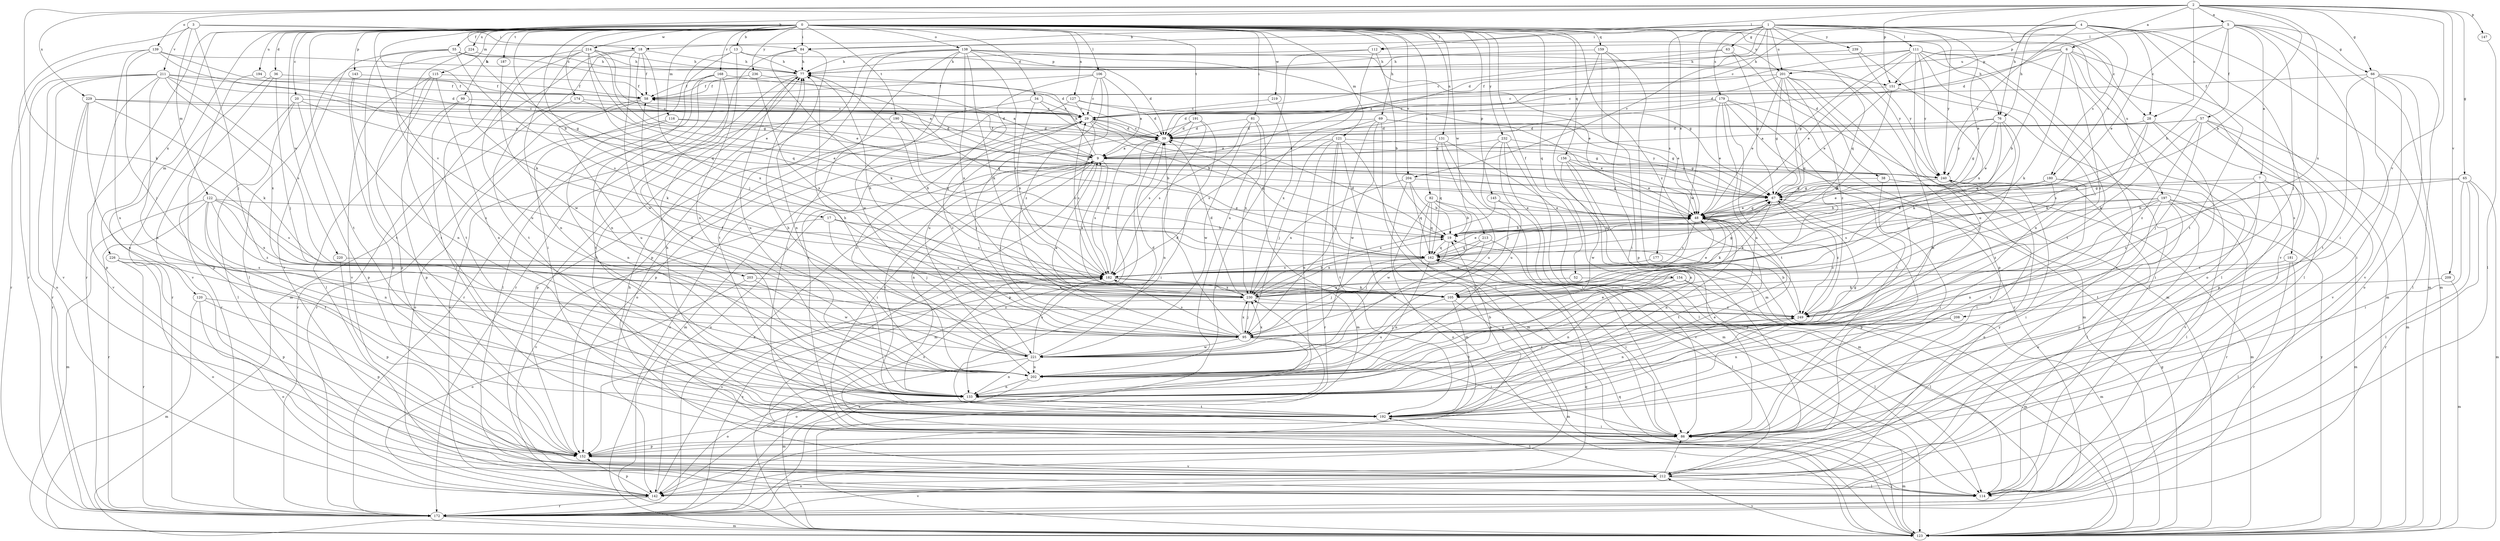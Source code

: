 strict digraph  {
0;
1;
2;
3;
4;
5;
6;
7;
9;
13;
17;
18;
19;
20;
28;
29;
34;
36;
38;
39;
48;
52;
55;
57;
58;
63;
65;
66;
67;
69;
76;
77;
81;
82;
84;
86;
95;
99;
105;
106;
111;
112;
114;
115;
116;
120;
121;
122;
123;
127;
131;
133;
138;
139;
142;
143;
145;
147;
151;
152;
154;
156;
159;
162;
168;
172;
174;
177;
179;
180;
181;
182;
187;
190;
191;
192;
194;
197;
201;
202;
203;
204;
208;
209;
211;
212;
213;
214;
219;
220;
221;
224;
226;
229;
230;
232;
236;
239;
240;
249;
0 -> 13  [label=b];
0 -> 17  [label=b];
0 -> 20  [label=c];
0 -> 28  [label=c];
0 -> 34  [label=d];
0 -> 36  [label=d];
0 -> 48  [label=e];
0 -> 52  [label=f];
0 -> 55  [label=f];
0 -> 69  [label=h];
0 -> 76  [label=h];
0 -> 81  [label=i];
0 -> 82  [label=i];
0 -> 84  [label=i];
0 -> 95  [label=j];
0 -> 99  [label=k];
0 -> 105  [label=k];
0 -> 106  [label=l];
0 -> 115  [label=m];
0 -> 116  [label=m];
0 -> 120  [label=m];
0 -> 121  [label=m];
0 -> 127  [label=n];
0 -> 131  [label=n];
0 -> 138  [label=o];
0 -> 143  [label=p];
0 -> 145  [label=p];
0 -> 154  [label=q];
0 -> 156  [label=q];
0 -> 159  [label=q];
0 -> 168  [label=r];
0 -> 172  [label=r];
0 -> 174  [label=s];
0 -> 187  [label=t];
0 -> 190  [label=t];
0 -> 191  [label=t];
0 -> 192  [label=t];
0 -> 194  [label=u];
0 -> 203  [label=v];
0 -> 204  [label=v];
0 -> 213  [label=w];
0 -> 214  [label=w];
0 -> 219  [label=w];
0 -> 220  [label=w];
0 -> 224  [label=x];
0 -> 226  [label=x];
0 -> 232  [label=y];
0 -> 236  [label=y];
0 -> 249  [label=z];
1 -> 18  [label=b];
1 -> 38  [label=d];
1 -> 39  [label=d];
1 -> 48  [label=e];
1 -> 63  [label=g];
1 -> 84  [label=i];
1 -> 111  [label=l];
1 -> 162  [label=q];
1 -> 177  [label=s];
1 -> 179  [label=s];
1 -> 180  [label=s];
1 -> 197  [label=u];
1 -> 201  [label=u];
1 -> 204  [label=v];
1 -> 221  [label=w];
1 -> 239  [label=y];
1 -> 240  [label=y];
2 -> 5  [label=a];
2 -> 6  [label=a];
2 -> 18  [label=b];
2 -> 19  [label=b];
2 -> 28  [label=c];
2 -> 65  [label=g];
2 -> 66  [label=g];
2 -> 76  [label=h];
2 -> 105  [label=k];
2 -> 112  [label=l];
2 -> 139  [label=o];
2 -> 147  [label=p];
2 -> 151  [label=p];
2 -> 208  [label=v];
2 -> 209  [label=v];
2 -> 229  [label=x];
2 -> 230  [label=x];
3 -> 84  [label=i];
3 -> 95  [label=j];
3 -> 122  [label=m];
3 -> 172  [label=r];
3 -> 201  [label=u];
3 -> 211  [label=v];
4 -> 28  [label=c];
4 -> 29  [label=c];
4 -> 76  [label=h];
4 -> 84  [label=i];
4 -> 123  [label=m];
4 -> 151  [label=p];
4 -> 180  [label=s];
4 -> 192  [label=t];
4 -> 212  [label=v];
4 -> 240  [label=y];
5 -> 7  [label=a];
5 -> 19  [label=b];
5 -> 39  [label=d];
5 -> 48  [label=e];
5 -> 57  [label=f];
5 -> 66  [label=g];
5 -> 86  [label=i];
5 -> 95  [label=j];
5 -> 112  [label=l];
5 -> 123  [label=m];
6 -> 19  [label=b];
6 -> 39  [label=d];
6 -> 105  [label=k];
6 -> 114  [label=l];
6 -> 123  [label=m];
6 -> 142  [label=o];
6 -> 151  [label=p];
6 -> 201  [label=u];
6 -> 249  [label=z];
7 -> 67  [label=g];
7 -> 181  [label=s];
7 -> 192  [label=t];
7 -> 212  [label=v];
7 -> 249  [label=z];
9 -> 58  [label=f];
9 -> 77  [label=h];
9 -> 86  [label=i];
9 -> 95  [label=j];
9 -> 114  [label=l];
9 -> 133  [label=n];
9 -> 142  [label=o];
9 -> 182  [label=s];
9 -> 192  [label=t];
9 -> 240  [label=y];
13 -> 77  [label=h];
13 -> 86  [label=i];
13 -> 133  [label=n];
13 -> 151  [label=p];
13 -> 202  [label=u];
17 -> 19  [label=b];
17 -> 95  [label=j];
17 -> 182  [label=s];
17 -> 212  [label=v];
18 -> 48  [label=e];
18 -> 58  [label=f];
18 -> 77  [label=h];
18 -> 123  [label=m];
18 -> 192  [label=t];
18 -> 221  [label=w];
18 -> 230  [label=x];
19 -> 39  [label=d];
19 -> 95  [label=j];
19 -> 162  [label=q];
20 -> 29  [label=c];
20 -> 105  [label=k];
20 -> 114  [label=l];
20 -> 152  [label=p];
20 -> 172  [label=r];
28 -> 39  [label=d];
28 -> 86  [label=i];
28 -> 105  [label=k];
28 -> 152  [label=p];
28 -> 182  [label=s];
29 -> 39  [label=d];
29 -> 67  [label=g];
29 -> 123  [label=m];
29 -> 162  [label=q];
29 -> 182  [label=s];
34 -> 19  [label=b];
34 -> 29  [label=c];
34 -> 142  [label=o];
34 -> 182  [label=s];
36 -> 58  [label=f];
36 -> 95  [label=j];
36 -> 172  [label=r];
36 -> 212  [label=v];
38 -> 67  [label=g];
38 -> 86  [label=i];
38 -> 123  [label=m];
39 -> 9  [label=a];
39 -> 29  [label=c];
39 -> 123  [label=m];
39 -> 152  [label=p];
48 -> 19  [label=b];
48 -> 67  [label=g];
48 -> 105  [label=k];
48 -> 133  [label=n];
48 -> 182  [label=s];
48 -> 192  [label=t];
48 -> 249  [label=z];
52 -> 105  [label=k];
52 -> 114  [label=l];
55 -> 39  [label=d];
55 -> 77  [label=h];
55 -> 162  [label=q];
55 -> 182  [label=s];
55 -> 192  [label=t];
55 -> 202  [label=u];
55 -> 212  [label=v];
57 -> 9  [label=a];
57 -> 39  [label=d];
57 -> 86  [label=i];
57 -> 95  [label=j];
57 -> 105  [label=k];
57 -> 123  [label=m];
57 -> 212  [label=v];
57 -> 249  [label=z];
58 -> 29  [label=c];
58 -> 172  [label=r];
58 -> 202  [label=u];
63 -> 29  [label=c];
63 -> 67  [label=g];
63 -> 77  [label=h];
63 -> 123  [label=m];
65 -> 19  [label=b];
65 -> 67  [label=g];
65 -> 86  [label=i];
65 -> 114  [label=l];
65 -> 123  [label=m];
65 -> 172  [label=r];
66 -> 58  [label=f];
66 -> 86  [label=i];
66 -> 114  [label=l];
66 -> 142  [label=o];
66 -> 192  [label=t];
66 -> 212  [label=v];
67 -> 48  [label=e];
67 -> 105  [label=k];
67 -> 152  [label=p];
67 -> 249  [label=z];
69 -> 39  [label=d];
69 -> 48  [label=e];
69 -> 67  [label=g];
69 -> 95  [label=j];
69 -> 123  [label=m];
69 -> 182  [label=s];
69 -> 221  [label=w];
76 -> 39  [label=d];
76 -> 48  [label=e];
76 -> 67  [label=g];
76 -> 95  [label=j];
76 -> 105  [label=k];
76 -> 162  [label=q];
76 -> 240  [label=y];
77 -> 58  [label=f];
77 -> 142  [label=o];
77 -> 202  [label=u];
81 -> 39  [label=d];
81 -> 123  [label=m];
81 -> 182  [label=s];
81 -> 221  [label=w];
81 -> 230  [label=x];
82 -> 19  [label=b];
82 -> 48  [label=e];
82 -> 142  [label=o];
82 -> 152  [label=p];
82 -> 162  [label=q];
82 -> 221  [label=w];
84 -> 77  [label=h];
84 -> 105  [label=k];
84 -> 133  [label=n];
84 -> 172  [label=r];
86 -> 77  [label=h];
86 -> 123  [label=m];
86 -> 152  [label=p];
86 -> 182  [label=s];
95 -> 9  [label=a];
95 -> 29  [label=c];
95 -> 39  [label=d];
95 -> 86  [label=i];
95 -> 142  [label=o];
95 -> 182  [label=s];
95 -> 221  [label=w];
95 -> 230  [label=x];
99 -> 29  [label=c];
99 -> 86  [label=i];
99 -> 152  [label=p];
105 -> 77  [label=h];
105 -> 123  [label=m];
105 -> 192  [label=t];
105 -> 202  [label=u];
106 -> 9  [label=a];
106 -> 29  [label=c];
106 -> 58  [label=f];
106 -> 86  [label=i];
106 -> 202  [label=u];
106 -> 249  [label=z];
111 -> 9  [label=a];
111 -> 48  [label=e];
111 -> 67  [label=g];
111 -> 77  [label=h];
111 -> 114  [label=l];
111 -> 133  [label=n];
111 -> 192  [label=t];
111 -> 202  [label=u];
111 -> 212  [label=v];
111 -> 240  [label=y];
112 -> 19  [label=b];
112 -> 77  [label=h];
112 -> 172  [label=r];
112 -> 202  [label=u];
114 -> 77  [label=h];
115 -> 58  [label=f];
115 -> 114  [label=l];
115 -> 133  [label=n];
115 -> 152  [label=p];
115 -> 212  [label=v];
116 -> 39  [label=d];
116 -> 67  [label=g];
116 -> 133  [label=n];
116 -> 142  [label=o];
120 -> 123  [label=m];
120 -> 142  [label=o];
120 -> 152  [label=p];
120 -> 249  [label=z];
121 -> 9  [label=a];
121 -> 67  [label=g];
121 -> 86  [label=i];
121 -> 95  [label=j];
121 -> 123  [label=m];
121 -> 133  [label=n];
121 -> 172  [label=r];
121 -> 192  [label=t];
122 -> 48  [label=e];
122 -> 123  [label=m];
122 -> 133  [label=n];
122 -> 172  [label=r];
122 -> 182  [label=s];
122 -> 192  [label=t];
122 -> 230  [label=x];
122 -> 249  [label=z];
123 -> 29  [label=c];
123 -> 67  [label=g];
123 -> 86  [label=i];
123 -> 162  [label=q];
123 -> 212  [label=v];
123 -> 240  [label=y];
127 -> 29  [label=c];
127 -> 39  [label=d];
127 -> 48  [label=e];
127 -> 152  [label=p];
131 -> 9  [label=a];
131 -> 86  [label=i];
131 -> 114  [label=l];
131 -> 162  [label=q];
131 -> 202  [label=u];
133 -> 19  [label=b];
133 -> 192  [label=t];
138 -> 39  [label=d];
138 -> 48  [label=e];
138 -> 67  [label=g];
138 -> 77  [label=h];
138 -> 86  [label=i];
138 -> 105  [label=k];
138 -> 152  [label=p];
138 -> 182  [label=s];
138 -> 192  [label=t];
138 -> 221  [label=w];
138 -> 230  [label=x];
138 -> 240  [label=y];
139 -> 39  [label=d];
139 -> 67  [label=g];
139 -> 77  [label=h];
139 -> 95  [label=j];
139 -> 172  [label=r];
139 -> 202  [label=u];
142 -> 152  [label=p];
142 -> 172  [label=r];
142 -> 182  [label=s];
143 -> 58  [label=f];
143 -> 133  [label=n];
143 -> 152  [label=p];
145 -> 48  [label=e];
145 -> 212  [label=v];
145 -> 230  [label=x];
147 -> 114  [label=l];
151 -> 29  [label=c];
151 -> 48  [label=e];
151 -> 105  [label=k];
151 -> 114  [label=l];
152 -> 212  [label=v];
154 -> 114  [label=l];
154 -> 123  [label=m];
154 -> 133  [label=n];
154 -> 202  [label=u];
154 -> 230  [label=x];
156 -> 48  [label=e];
156 -> 123  [label=m];
156 -> 133  [label=n];
156 -> 221  [label=w];
156 -> 240  [label=y];
159 -> 77  [label=h];
159 -> 86  [label=i];
159 -> 123  [label=m];
159 -> 133  [label=n];
159 -> 152  [label=p];
162 -> 48  [label=e];
162 -> 67  [label=g];
162 -> 86  [label=i];
162 -> 95  [label=j];
162 -> 133  [label=n];
162 -> 182  [label=s];
168 -> 9  [label=a];
168 -> 58  [label=f];
168 -> 114  [label=l];
168 -> 133  [label=n];
168 -> 172  [label=r];
168 -> 192  [label=t];
172 -> 9  [label=a];
172 -> 123  [label=m];
172 -> 162  [label=q];
172 -> 182  [label=s];
172 -> 212  [label=v];
172 -> 230  [label=x];
174 -> 29  [label=c];
174 -> 48  [label=e];
174 -> 172  [label=r];
177 -> 123  [label=m];
177 -> 182  [label=s];
179 -> 29  [label=c];
179 -> 39  [label=d];
179 -> 48  [label=e];
179 -> 86  [label=i];
179 -> 123  [label=m];
179 -> 172  [label=r];
179 -> 192  [label=t];
179 -> 202  [label=u];
180 -> 19  [label=b];
180 -> 48  [label=e];
180 -> 67  [label=g];
180 -> 114  [label=l];
180 -> 192  [label=t];
180 -> 249  [label=z];
181 -> 114  [label=l];
181 -> 172  [label=r];
181 -> 182  [label=s];
182 -> 29  [label=c];
182 -> 39  [label=d];
182 -> 67  [label=g];
182 -> 105  [label=k];
182 -> 230  [label=x];
187 -> 221  [label=w];
190 -> 19  [label=b];
190 -> 39  [label=d];
190 -> 142  [label=o];
190 -> 152  [label=p];
190 -> 162  [label=q];
191 -> 39  [label=d];
191 -> 86  [label=i];
191 -> 95  [label=j];
191 -> 133  [label=n];
191 -> 182  [label=s];
192 -> 48  [label=e];
192 -> 77  [label=h];
192 -> 86  [label=i];
194 -> 58  [label=f];
194 -> 152  [label=p];
197 -> 48  [label=e];
197 -> 86  [label=i];
197 -> 123  [label=m];
197 -> 133  [label=n];
197 -> 142  [label=o];
197 -> 152  [label=p];
197 -> 172  [label=r];
197 -> 182  [label=s];
197 -> 249  [label=z];
201 -> 29  [label=c];
201 -> 48  [label=e];
201 -> 58  [label=f];
201 -> 67  [label=g];
201 -> 152  [label=p];
201 -> 162  [label=q];
201 -> 192  [label=t];
201 -> 202  [label=u];
201 -> 249  [label=z];
202 -> 29  [label=c];
202 -> 48  [label=e];
202 -> 67  [label=g];
202 -> 77  [label=h];
202 -> 133  [label=n];
202 -> 142  [label=o];
202 -> 249  [label=z];
203 -> 105  [label=k];
203 -> 142  [label=o];
203 -> 221  [label=w];
204 -> 19  [label=b];
204 -> 67  [label=g];
204 -> 142  [label=o];
204 -> 162  [label=q];
204 -> 230  [label=x];
208 -> 95  [label=j];
208 -> 133  [label=n];
209 -> 105  [label=k];
209 -> 123  [label=m];
211 -> 9  [label=a];
211 -> 58  [label=f];
211 -> 133  [label=n];
211 -> 142  [label=o];
211 -> 152  [label=p];
211 -> 172  [label=r];
211 -> 182  [label=s];
211 -> 212  [label=v];
211 -> 230  [label=x];
211 -> 240  [label=y];
212 -> 86  [label=i];
212 -> 114  [label=l];
212 -> 142  [label=o];
212 -> 192  [label=t];
212 -> 240  [label=y];
213 -> 114  [label=l];
213 -> 162  [label=q];
213 -> 221  [label=w];
213 -> 230  [label=x];
214 -> 9  [label=a];
214 -> 48  [label=e];
214 -> 67  [label=g];
214 -> 77  [label=h];
214 -> 133  [label=n];
214 -> 162  [label=q];
214 -> 192  [label=t];
214 -> 202  [label=u];
219 -> 29  [label=c];
219 -> 230  [label=x];
220 -> 152  [label=p];
220 -> 182  [label=s];
221 -> 39  [label=d];
221 -> 58  [label=f];
221 -> 77  [label=h];
221 -> 123  [label=m];
221 -> 133  [label=n];
221 -> 182  [label=s];
221 -> 202  [label=u];
221 -> 230  [label=x];
224 -> 77  [label=h];
224 -> 114  [label=l];
224 -> 192  [label=t];
226 -> 142  [label=o];
226 -> 152  [label=p];
226 -> 172  [label=r];
226 -> 182  [label=s];
229 -> 29  [label=c];
229 -> 39  [label=d];
229 -> 105  [label=k];
229 -> 133  [label=n];
229 -> 172  [label=r];
229 -> 212  [label=v];
230 -> 9  [label=a];
230 -> 19  [label=b];
230 -> 39  [label=d];
230 -> 48  [label=e];
230 -> 77  [label=h];
230 -> 95  [label=j];
230 -> 249  [label=z];
232 -> 9  [label=a];
232 -> 86  [label=i];
232 -> 95  [label=j];
232 -> 123  [label=m];
232 -> 202  [label=u];
232 -> 240  [label=y];
236 -> 58  [label=f];
236 -> 162  [label=q];
236 -> 230  [label=x];
239 -> 77  [label=h];
239 -> 230  [label=x];
239 -> 240  [label=y];
240 -> 67  [label=g];
240 -> 86  [label=i];
240 -> 114  [label=l];
240 -> 142  [label=o];
249 -> 19  [label=b];
249 -> 95  [label=j];
249 -> 133  [label=n];
}
